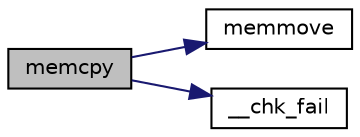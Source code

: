 digraph "memcpy"
{
  edge [fontname="Helvetica",fontsize="10",labelfontname="Helvetica",labelfontsize="10"];
  node [fontname="Helvetica",fontsize="10",shape=record];
  rankdir="LR";
  Node275 [label="memcpy",height=0.2,width=0.4,color="black", fillcolor="grey75", style="filled", fontcolor="black"];
  Node275 -> Node276 [color="midnightblue",fontsize="10",style="solid",fontname="Helvetica"];
  Node276 [label="memmove",height=0.2,width=0.4,color="black", fillcolor="white", style="filled",URL="$d5/d9f/glibc__compat_8cpp.html#a9778d49e9029dd75bc53ecbbf9f5e9a1"];
  Node275 -> Node277 [color="midnightblue",fontsize="10",style="solid",fontname="Helvetica"];
  Node277 [label="__chk_fail",height=0.2,width=0.4,color="black", fillcolor="white", style="filled",URL="$d5/d9f/glibc__compat_8cpp.html#a424ac71631da5ada2976630ff67051d1"];
}
